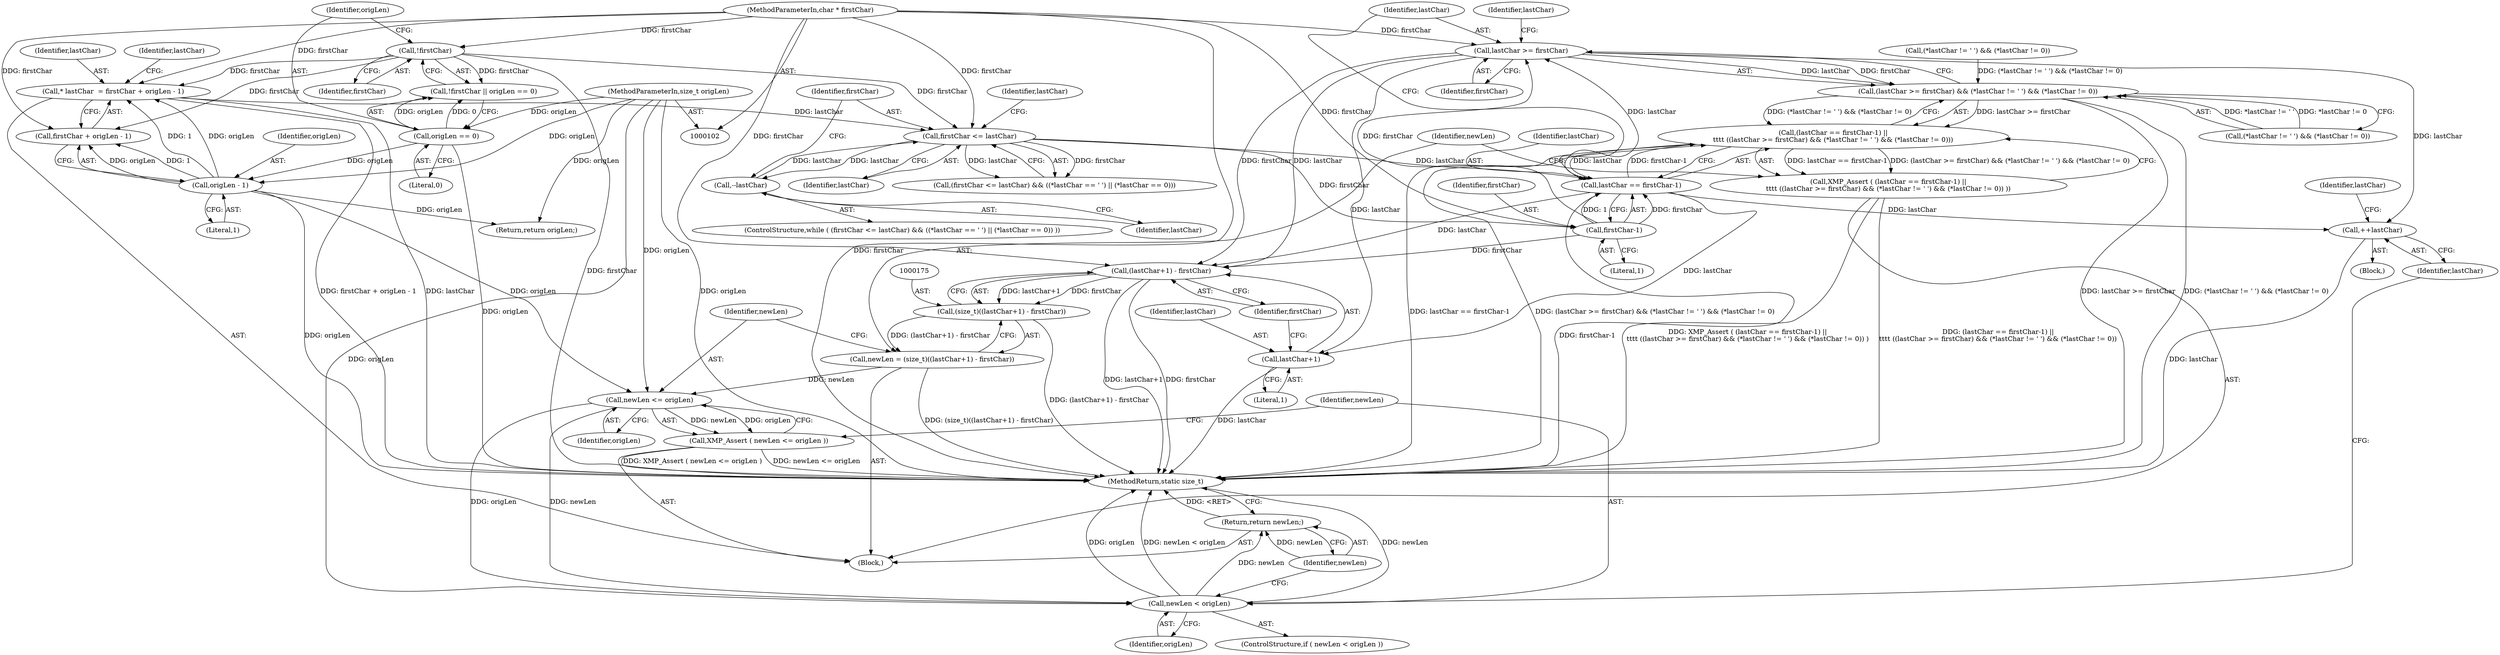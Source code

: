 digraph "0_exempi_c26d5beb60a5a85f76259f50ed3e08c8169b0a0c@pointer" {
"1000159" [label="(Call,lastChar >= firstChar)"];
"1000153" [label="(Call,lastChar == firstChar-1)"];
"1000137" [label="(Call,firstChar <= lastChar)"];
"1000103" [label="(MethodParameterIn,char * firstChar)"];
"1000108" [label="(Call,!firstChar)"];
"1000116" [label="(Call,* lastChar  = firstChar + origLen - 1)"];
"1000120" [label="(Call,origLen - 1)"];
"1000110" [label="(Call,origLen == 0)"];
"1000104" [label="(MethodParameterIn,size_t origLen)"];
"1000149" [label="(Call,--lastChar)"];
"1000155" [label="(Call,firstChar-1)"];
"1000158" [label="(Call,(lastChar >= firstChar) && (*lastChar != ' ') && (*lastChar != 0))"];
"1000152" [label="(Call,(lastChar == firstChar-1) ||\n\t\t\t\t ((lastChar >= firstChar) && (*lastChar != ' ') && (*lastChar != 0)))"];
"1000151" [label="(Call,XMP_Assert ( (lastChar == firstChar-1) ||\n\t\t\t\t ((lastChar >= firstChar) && (*lastChar != ' ') && (*lastChar != 0)) ))"];
"1000176" [label="(Call,(lastChar+1) - firstChar)"];
"1000174" [label="(Call,(size_t)((lastChar+1) - firstChar))"];
"1000172" [label="(Call,newLen = (size_t)((lastChar+1) - firstChar))"];
"1000182" [label="(Call,newLen <= origLen)"];
"1000181" [label="(Call,XMP_Assert ( newLen <= origLen ))"];
"1000186" [label="(Call,newLen < origLen)"];
"1000196" [label="(Return,return newLen;)"];
"1000177" [label="(Call,lastChar+1)"];
"1000190" [label="(Call,++lastChar)"];
"1000116" [label="(Call,* lastChar  = firstChar + origLen - 1)"];
"1000143" [label="(Identifier,lastChar)"];
"1000190" [label="(Call,++lastChar)"];
"1000161" [label="(Identifier,firstChar)"];
"1000133" [label="(Return,return origLen;)"];
"1000177" [label="(Call,lastChar+1)"];
"1000124" [label="(Call,(*lastChar != ' ') && (*lastChar != 0))"];
"1000173" [label="(Identifier,newLen)"];
"1000194" [label="(Identifier,lastChar)"];
"1000156" [label="(Identifier,firstChar)"];
"1000137" [label="(Call,firstChar <= lastChar)"];
"1000150" [label="(Identifier,lastChar)"];
"1000186" [label="(Call,newLen < origLen)"];
"1000118" [label="(Call,firstChar + origLen - 1)"];
"1000184" [label="(Identifier,origLen)"];
"1000155" [label="(Call,firstChar-1)"];
"1000152" [label="(Call,(lastChar == firstChar-1) ||\n\t\t\t\t ((lastChar >= firstChar) && (*lastChar != ' ') && (*lastChar != 0)))"];
"1000182" [label="(Call,newLen <= origLen)"];
"1000174" [label="(Call,(size_t)((lastChar+1) - firstChar))"];
"1000159" [label="(Call,lastChar >= firstChar)"];
"1000198" [label="(MethodReturn,static size_t)"];
"1000120" [label="(Call,origLen - 1)"];
"1000191" [label="(Identifier,lastChar)"];
"1000105" [label="(Block,)"];
"1000110" [label="(Call,origLen == 0)"];
"1000162" [label="(Call,(*lastChar != ' ') && (*lastChar != 0))"];
"1000187" [label="(Identifier,newLen)"];
"1000138" [label="(Identifier,firstChar)"];
"1000157" [label="(Literal,1)"];
"1000108" [label="(Call,!firstChar)"];
"1000127" [label="(Identifier,lastChar)"];
"1000183" [label="(Identifier,newLen)"];
"1000197" [label="(Identifier,newLen)"];
"1000178" [label="(Identifier,lastChar)"];
"1000117" [label="(Identifier,lastChar)"];
"1000189" [label="(Block,)"];
"1000176" [label="(Call,(lastChar+1) - firstChar)"];
"1000107" [label="(Call,!firstChar || origLen == 0)"];
"1000135" [label="(ControlStructure,while ( (firstChar <= lastChar) && ((*lastChar == ' ') || (*lastChar == 0)) ))"];
"1000103" [label="(MethodParameterIn,char * firstChar)"];
"1000121" [label="(Identifier,origLen)"];
"1000112" [label="(Literal,0)"];
"1000111" [label="(Identifier,origLen)"];
"1000139" [label="(Identifier,lastChar)"];
"1000158" [label="(Call,(lastChar >= firstChar) && (*lastChar != ' ') && (*lastChar != 0))"];
"1000196" [label="(Return,return newLen;)"];
"1000180" [label="(Identifier,firstChar)"];
"1000149" [label="(Call,--lastChar)"];
"1000153" [label="(Call,lastChar == firstChar-1)"];
"1000109" [label="(Identifier,firstChar)"];
"1000154" [label="(Identifier,lastChar)"];
"1000122" [label="(Literal,1)"];
"1000188" [label="(Identifier,origLen)"];
"1000172" [label="(Call,newLen = (size_t)((lastChar+1) - firstChar))"];
"1000160" [label="(Identifier,lastChar)"];
"1000179" [label="(Literal,1)"];
"1000181" [label="(Call,XMP_Assert ( newLen <= origLen ))"];
"1000104" [label="(MethodParameterIn,size_t origLen)"];
"1000185" [label="(ControlStructure,if ( newLen < origLen ))"];
"1000151" [label="(Call,XMP_Assert ( (lastChar == firstChar-1) ||\n\t\t\t\t ((lastChar >= firstChar) && (*lastChar != ' ') && (*lastChar != 0)) ))"];
"1000165" [label="(Identifier,lastChar)"];
"1000136" [label="(Call,(firstChar <= lastChar) && ((*lastChar == ' ') || (*lastChar == 0)))"];
"1000159" -> "1000158"  [label="AST: "];
"1000159" -> "1000161"  [label="CFG: "];
"1000160" -> "1000159"  [label="AST: "];
"1000161" -> "1000159"  [label="AST: "];
"1000165" -> "1000159"  [label="CFG: "];
"1000158" -> "1000159"  [label="CFG: "];
"1000159" -> "1000158"  [label="DDG: lastChar"];
"1000159" -> "1000158"  [label="DDG: firstChar"];
"1000153" -> "1000159"  [label="DDG: lastChar"];
"1000155" -> "1000159"  [label="DDG: firstChar"];
"1000103" -> "1000159"  [label="DDG: firstChar"];
"1000159" -> "1000176"  [label="DDG: lastChar"];
"1000159" -> "1000176"  [label="DDG: firstChar"];
"1000159" -> "1000177"  [label="DDG: lastChar"];
"1000159" -> "1000190"  [label="DDG: lastChar"];
"1000153" -> "1000152"  [label="AST: "];
"1000153" -> "1000155"  [label="CFG: "];
"1000154" -> "1000153"  [label="AST: "];
"1000155" -> "1000153"  [label="AST: "];
"1000160" -> "1000153"  [label="CFG: "];
"1000152" -> "1000153"  [label="CFG: "];
"1000153" -> "1000198"  [label="DDG: firstChar-1"];
"1000153" -> "1000152"  [label="DDG: lastChar"];
"1000153" -> "1000152"  [label="DDG: firstChar-1"];
"1000137" -> "1000153"  [label="DDG: lastChar"];
"1000155" -> "1000153"  [label="DDG: firstChar"];
"1000155" -> "1000153"  [label="DDG: 1"];
"1000153" -> "1000176"  [label="DDG: lastChar"];
"1000153" -> "1000177"  [label="DDG: lastChar"];
"1000153" -> "1000190"  [label="DDG: lastChar"];
"1000137" -> "1000136"  [label="AST: "];
"1000137" -> "1000139"  [label="CFG: "];
"1000138" -> "1000137"  [label="AST: "];
"1000139" -> "1000137"  [label="AST: "];
"1000143" -> "1000137"  [label="CFG: "];
"1000136" -> "1000137"  [label="CFG: "];
"1000137" -> "1000136"  [label="DDG: firstChar"];
"1000137" -> "1000136"  [label="DDG: lastChar"];
"1000103" -> "1000137"  [label="DDG: firstChar"];
"1000108" -> "1000137"  [label="DDG: firstChar"];
"1000116" -> "1000137"  [label="DDG: lastChar"];
"1000149" -> "1000137"  [label="DDG: lastChar"];
"1000137" -> "1000149"  [label="DDG: lastChar"];
"1000137" -> "1000155"  [label="DDG: firstChar"];
"1000103" -> "1000102"  [label="AST: "];
"1000103" -> "1000198"  [label="DDG: firstChar"];
"1000103" -> "1000108"  [label="DDG: firstChar"];
"1000103" -> "1000116"  [label="DDG: firstChar"];
"1000103" -> "1000118"  [label="DDG: firstChar"];
"1000103" -> "1000155"  [label="DDG: firstChar"];
"1000103" -> "1000176"  [label="DDG: firstChar"];
"1000108" -> "1000107"  [label="AST: "];
"1000108" -> "1000109"  [label="CFG: "];
"1000109" -> "1000108"  [label="AST: "];
"1000111" -> "1000108"  [label="CFG: "];
"1000107" -> "1000108"  [label="CFG: "];
"1000108" -> "1000198"  [label="DDG: firstChar"];
"1000108" -> "1000107"  [label="DDG: firstChar"];
"1000108" -> "1000116"  [label="DDG: firstChar"];
"1000108" -> "1000118"  [label="DDG: firstChar"];
"1000116" -> "1000105"  [label="AST: "];
"1000116" -> "1000118"  [label="CFG: "];
"1000117" -> "1000116"  [label="AST: "];
"1000118" -> "1000116"  [label="AST: "];
"1000127" -> "1000116"  [label="CFG: "];
"1000116" -> "1000198"  [label="DDG: firstChar + origLen - 1"];
"1000116" -> "1000198"  [label="DDG: lastChar"];
"1000120" -> "1000116"  [label="DDG: origLen"];
"1000120" -> "1000116"  [label="DDG: 1"];
"1000120" -> "1000118"  [label="AST: "];
"1000120" -> "1000122"  [label="CFG: "];
"1000121" -> "1000120"  [label="AST: "];
"1000122" -> "1000120"  [label="AST: "];
"1000118" -> "1000120"  [label="CFG: "];
"1000120" -> "1000198"  [label="DDG: origLen"];
"1000120" -> "1000118"  [label="DDG: origLen"];
"1000120" -> "1000118"  [label="DDG: 1"];
"1000110" -> "1000120"  [label="DDG: origLen"];
"1000104" -> "1000120"  [label="DDG: origLen"];
"1000120" -> "1000133"  [label="DDG: origLen"];
"1000120" -> "1000182"  [label="DDG: origLen"];
"1000110" -> "1000107"  [label="AST: "];
"1000110" -> "1000112"  [label="CFG: "];
"1000111" -> "1000110"  [label="AST: "];
"1000112" -> "1000110"  [label="AST: "];
"1000107" -> "1000110"  [label="CFG: "];
"1000110" -> "1000198"  [label="DDG: origLen"];
"1000110" -> "1000107"  [label="DDG: origLen"];
"1000110" -> "1000107"  [label="DDG: 0"];
"1000104" -> "1000110"  [label="DDG: origLen"];
"1000104" -> "1000102"  [label="AST: "];
"1000104" -> "1000198"  [label="DDG: origLen"];
"1000104" -> "1000133"  [label="DDG: origLen"];
"1000104" -> "1000182"  [label="DDG: origLen"];
"1000104" -> "1000186"  [label="DDG: origLen"];
"1000149" -> "1000135"  [label="AST: "];
"1000149" -> "1000150"  [label="CFG: "];
"1000150" -> "1000149"  [label="AST: "];
"1000138" -> "1000149"  [label="CFG: "];
"1000155" -> "1000157"  [label="CFG: "];
"1000156" -> "1000155"  [label="AST: "];
"1000157" -> "1000155"  [label="AST: "];
"1000155" -> "1000176"  [label="DDG: firstChar"];
"1000158" -> "1000152"  [label="AST: "];
"1000158" -> "1000162"  [label="CFG: "];
"1000162" -> "1000158"  [label="AST: "];
"1000152" -> "1000158"  [label="CFG: "];
"1000158" -> "1000198"  [label="DDG: lastChar >= firstChar"];
"1000158" -> "1000198"  [label="DDG: (*lastChar != ' ') && (*lastChar != 0)"];
"1000158" -> "1000152"  [label="DDG: lastChar >= firstChar"];
"1000158" -> "1000152"  [label="DDG: (*lastChar != ' ') && (*lastChar != 0)"];
"1000162" -> "1000158"  [label="DDG: *lastChar != ' '"];
"1000162" -> "1000158"  [label="DDG: *lastChar != 0"];
"1000124" -> "1000158"  [label="DDG: (*lastChar != ' ') && (*lastChar != 0)"];
"1000152" -> "1000151"  [label="AST: "];
"1000151" -> "1000152"  [label="CFG: "];
"1000152" -> "1000198"  [label="DDG: lastChar == firstChar-1"];
"1000152" -> "1000198"  [label="DDG: (lastChar >= firstChar) && (*lastChar != ' ') && (*lastChar != 0)"];
"1000152" -> "1000151"  [label="DDG: lastChar == firstChar-1"];
"1000152" -> "1000151"  [label="DDG: (lastChar >= firstChar) && (*lastChar != ' ') && (*lastChar != 0)"];
"1000151" -> "1000105"  [label="AST: "];
"1000173" -> "1000151"  [label="CFG: "];
"1000151" -> "1000198"  [label="DDG: XMP_Assert ( (lastChar == firstChar-1) ||\n\t\t\t\t ((lastChar >= firstChar) && (*lastChar != ' ') && (*lastChar != 0)) )"];
"1000151" -> "1000198"  [label="DDG: (lastChar == firstChar-1) ||\n\t\t\t\t ((lastChar >= firstChar) && (*lastChar != ' ') && (*lastChar != 0))"];
"1000176" -> "1000174"  [label="AST: "];
"1000176" -> "1000180"  [label="CFG: "];
"1000177" -> "1000176"  [label="AST: "];
"1000180" -> "1000176"  [label="AST: "];
"1000174" -> "1000176"  [label="CFG: "];
"1000176" -> "1000198"  [label="DDG: lastChar+1"];
"1000176" -> "1000198"  [label="DDG: firstChar"];
"1000176" -> "1000174"  [label="DDG: lastChar+1"];
"1000176" -> "1000174"  [label="DDG: firstChar"];
"1000174" -> "1000172"  [label="AST: "];
"1000175" -> "1000174"  [label="AST: "];
"1000172" -> "1000174"  [label="CFG: "];
"1000174" -> "1000198"  [label="DDG: (lastChar+1) - firstChar"];
"1000174" -> "1000172"  [label="DDG: (lastChar+1) - firstChar"];
"1000172" -> "1000105"  [label="AST: "];
"1000173" -> "1000172"  [label="AST: "];
"1000183" -> "1000172"  [label="CFG: "];
"1000172" -> "1000198"  [label="DDG: (size_t)((lastChar+1) - firstChar)"];
"1000172" -> "1000182"  [label="DDG: newLen"];
"1000182" -> "1000181"  [label="AST: "];
"1000182" -> "1000184"  [label="CFG: "];
"1000183" -> "1000182"  [label="AST: "];
"1000184" -> "1000182"  [label="AST: "];
"1000181" -> "1000182"  [label="CFG: "];
"1000182" -> "1000181"  [label="DDG: newLen"];
"1000182" -> "1000181"  [label="DDG: origLen"];
"1000182" -> "1000186"  [label="DDG: newLen"];
"1000182" -> "1000186"  [label="DDG: origLen"];
"1000181" -> "1000105"  [label="AST: "];
"1000187" -> "1000181"  [label="CFG: "];
"1000181" -> "1000198"  [label="DDG: XMP_Assert ( newLen <= origLen )"];
"1000181" -> "1000198"  [label="DDG: newLen <= origLen"];
"1000186" -> "1000185"  [label="AST: "];
"1000186" -> "1000188"  [label="CFG: "];
"1000187" -> "1000186"  [label="AST: "];
"1000188" -> "1000186"  [label="AST: "];
"1000191" -> "1000186"  [label="CFG: "];
"1000197" -> "1000186"  [label="CFG: "];
"1000186" -> "1000198"  [label="DDG: origLen"];
"1000186" -> "1000198"  [label="DDG: newLen < origLen"];
"1000186" -> "1000198"  [label="DDG: newLen"];
"1000186" -> "1000196"  [label="DDG: newLen"];
"1000196" -> "1000105"  [label="AST: "];
"1000196" -> "1000197"  [label="CFG: "];
"1000197" -> "1000196"  [label="AST: "];
"1000198" -> "1000196"  [label="CFG: "];
"1000196" -> "1000198"  [label="DDG: <RET>"];
"1000197" -> "1000196"  [label="DDG: newLen"];
"1000177" -> "1000179"  [label="CFG: "];
"1000178" -> "1000177"  [label="AST: "];
"1000179" -> "1000177"  [label="AST: "];
"1000180" -> "1000177"  [label="CFG: "];
"1000177" -> "1000198"  [label="DDG: lastChar"];
"1000190" -> "1000189"  [label="AST: "];
"1000190" -> "1000191"  [label="CFG: "];
"1000191" -> "1000190"  [label="AST: "];
"1000194" -> "1000190"  [label="CFG: "];
"1000190" -> "1000198"  [label="DDG: lastChar"];
}
